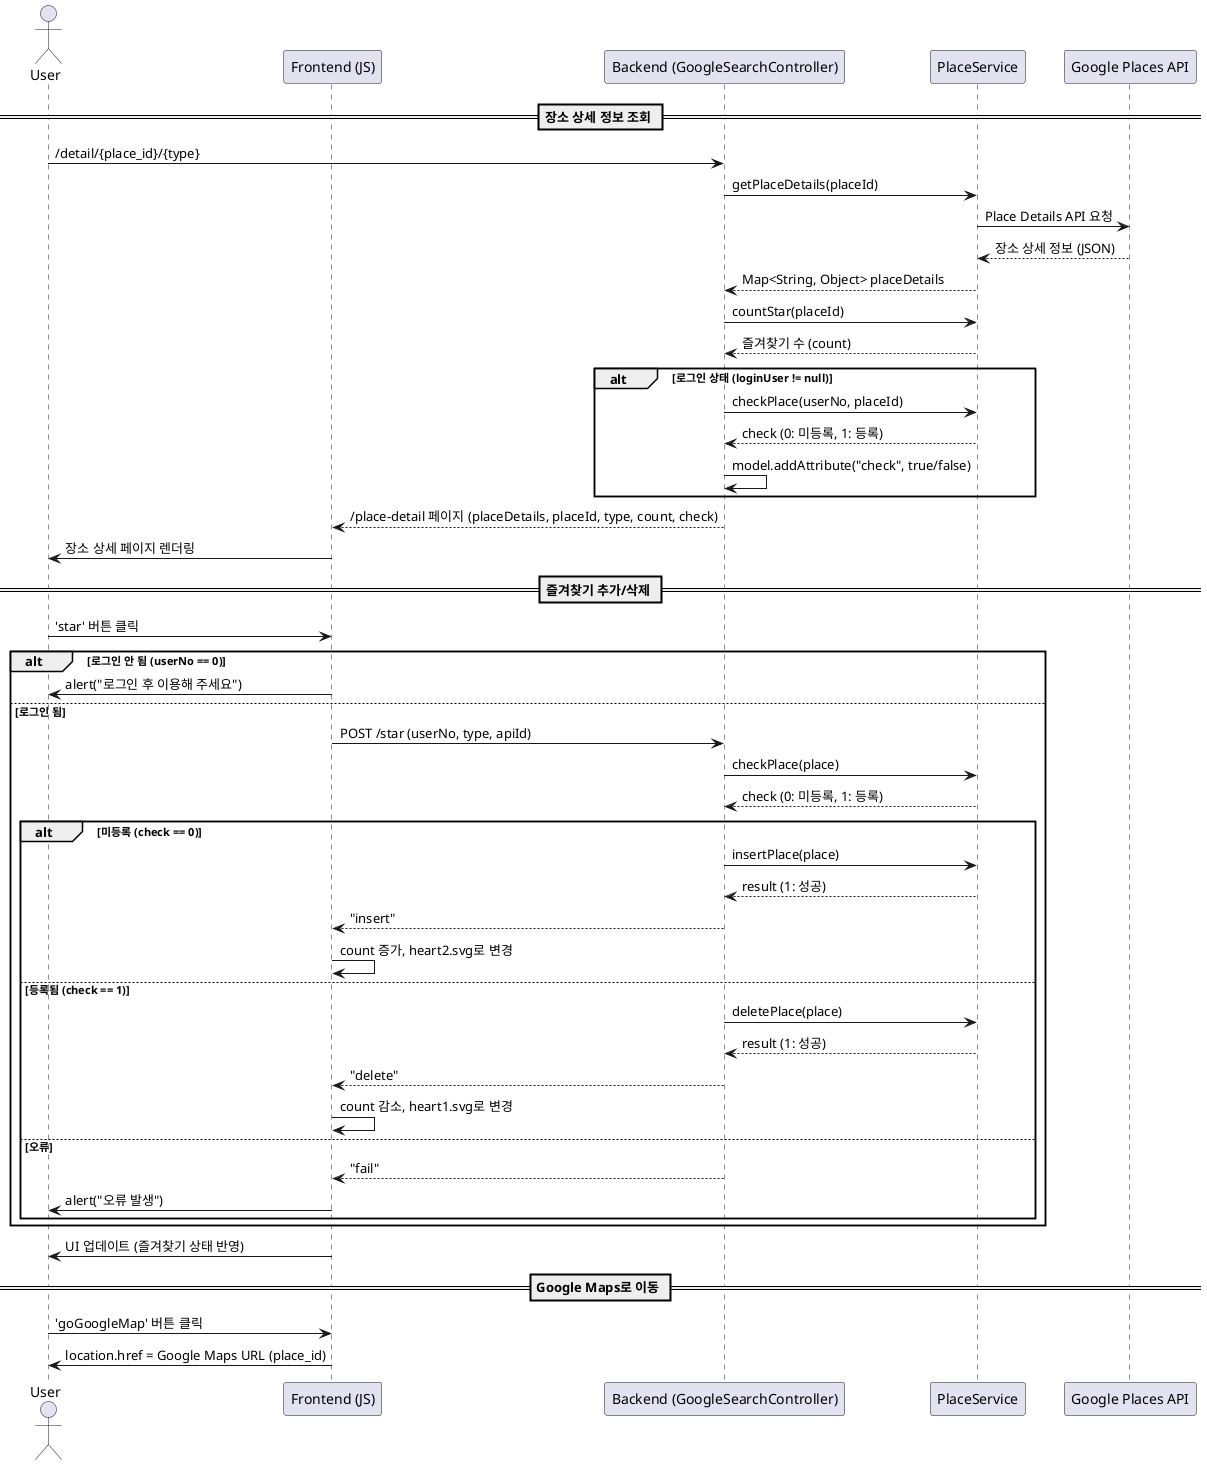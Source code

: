 @startuml
actor User
participant "Frontend (JS)" as Frontend
participant "Backend (GoogleSearchController)" as Backend
participant "PlaceService" as Service
participant "Google Places API" as GoogleAPI

== 장소 상세 정보 조회 ==
User -> Backend: /detail/{place_id}/{type}
Backend -> Service: getPlaceDetails(placeId)
Service -> GoogleAPI: Place Details API 요청
GoogleAPI --> Service: 장소 상세 정보 (JSON)
Service --> Backend: Map<String, Object> placeDetails
Backend -> Service: countStar(placeId)
Service --> Backend: 즐겨찾기 수 (count)
alt 로그인 상태 (loginUser != null)
    Backend -> Service: checkPlace(userNo, placeId)
    Service --> Backend: check (0: 미등록, 1: 등록)
    Backend -> Backend: model.addAttribute("check", true/false)
end
Backend --> Frontend: /place-detail 페이지 (placeDetails, placeId, type, count, check)
Frontend -> User: 장소 상세 페이지 렌더링

== 즐겨찾기 추가/삭제 ==
User -> Frontend: 'star' 버튼 클릭
alt 로그인 안 됨 (userNo == 0)
    Frontend -> User: alert("로그인 후 이용해 주세요")
else 로그인 됨
    Frontend -> Backend: POST /star (userNo, type, apiId)
    Backend -> Service: checkPlace(place)
    Service --> Backend: check (0: 미등록, 1: 등록)
    alt 미등록 (check == 0)
        Backend -> Service: insertPlace(place)
        Service --> Backend: result (1: 성공)
        Backend --> Frontend: "insert"
        Frontend -> Frontend: count 증가, heart2.svg로 변경
    else 등록됨 (check == 1)
        Backend -> Service: deletePlace(place)
        Service --> Backend: result (1: 성공)
        Backend --> Frontend: "delete"
        Frontend -> Frontend: count 감소, heart1.svg로 변경
    else 오류
        Backend --> Frontend: "fail"
        Frontend -> User: alert("오류 발생")
    end
end
Frontend -> User: UI 업데이트 (즐겨찾기 상태 반영)

== Google Maps로 이동 ==
User -> Frontend: 'goGoogleMap' 버튼 클릭
Frontend -> User: location.href = Google Maps URL (place_id)

@enduml